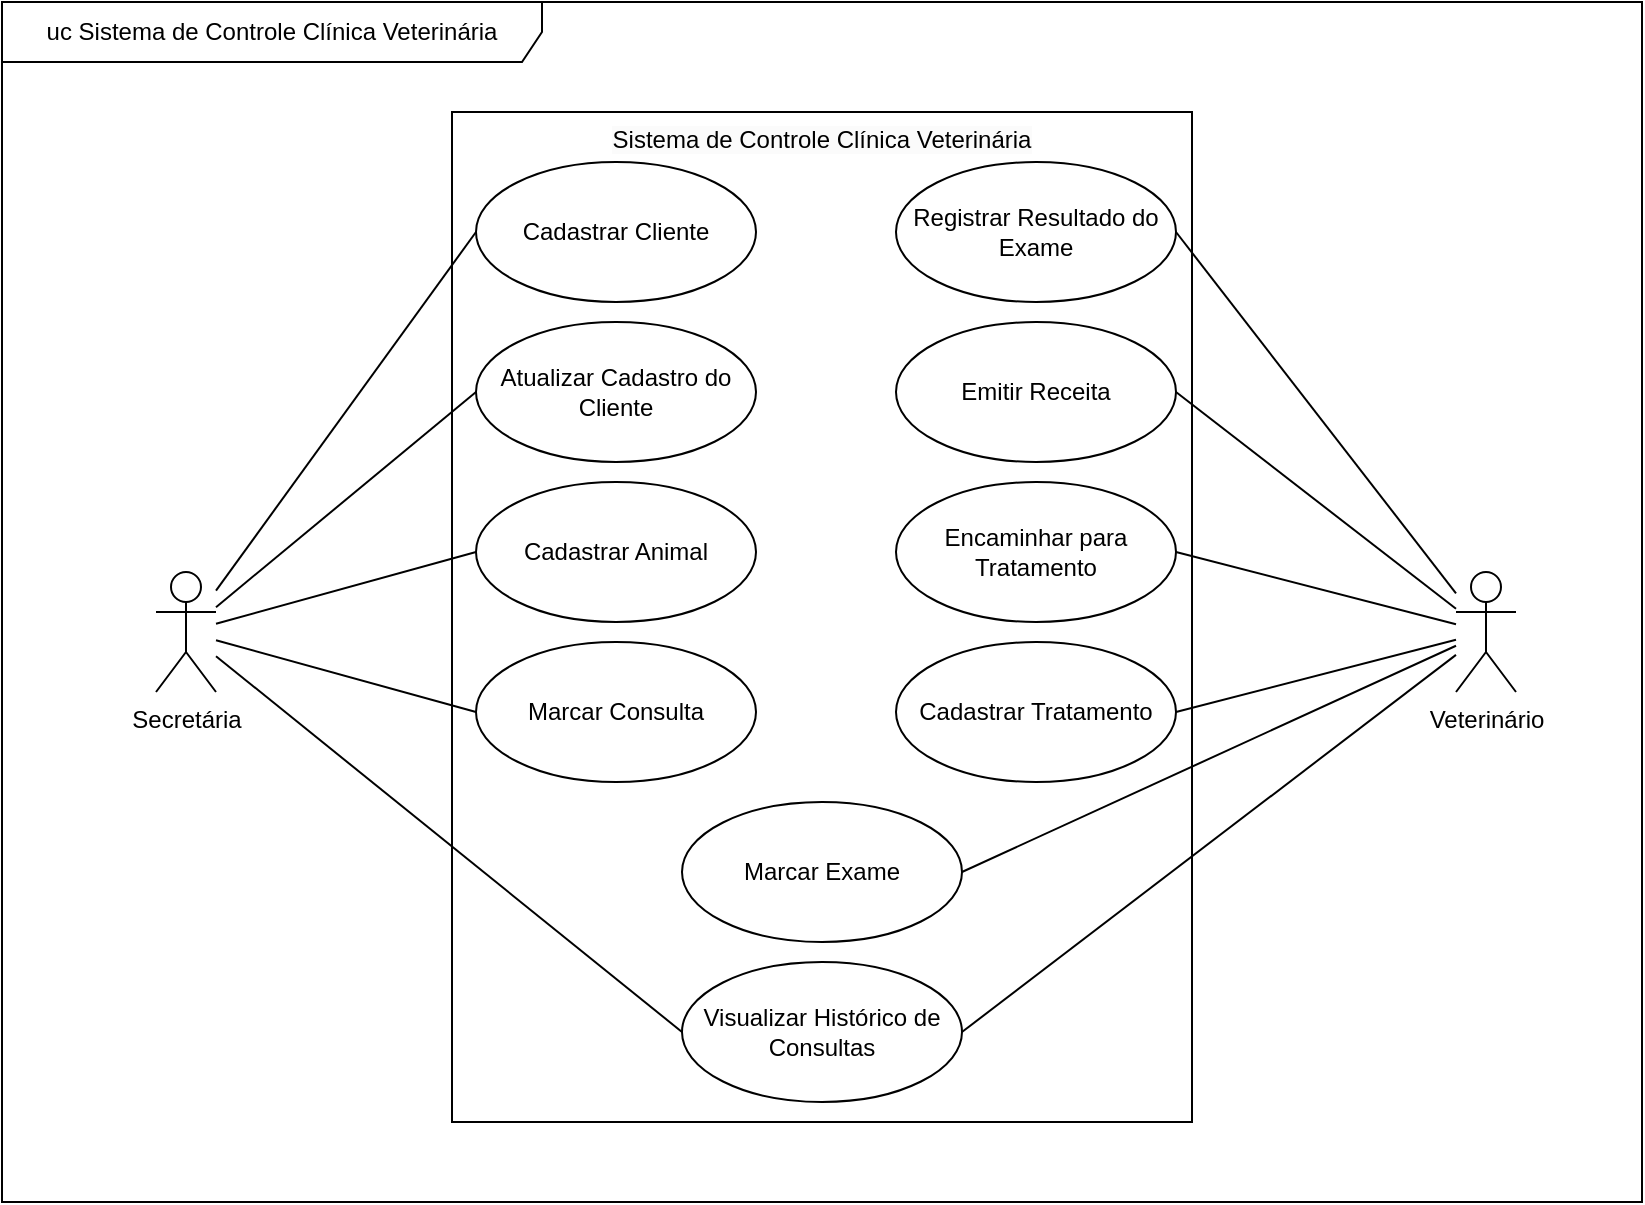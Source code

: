 <mxfile version="22.1.7" type="github">
  <diagram name="Página-1" id="01Xk7Bp4QnYqnkWpoMOx">
    <mxGraphModel dx="880" dy="498" grid="1" gridSize="10" guides="1" tooltips="1" connect="1" arrows="1" fold="1" page="1" pageScale="1" pageWidth="827" pageHeight="1169" math="0" shadow="0">
      <root>
        <mxCell id="0" />
        <mxCell id="1" parent="0" />
        <mxCell id="FFpbOJQuNYy9sZldtp6s-5" value="&lt;span style=&quot;color: rgb(0, 0, 0); font-family: Helvetica; font-size: 12px; font-style: normal; font-variant-ligatures: normal; font-variant-caps: normal; font-weight: 400; letter-spacing: normal; orphans: 2; text-align: center; text-indent: 0px; text-transform: none; widows: 2; word-spacing: 0px; -webkit-text-stroke-width: 0px; background-color: rgb(251, 251, 251); text-decoration-thickness: initial; text-decoration-style: initial; text-decoration-color: initial; float: none; display: inline !important;&quot;&gt;Sistema de Controle Clínica Veterinária&lt;/span&gt;" style="html=1;whiteSpace=wrap;align=center;verticalAlign=top;" vertex="1" parent="1">
          <mxGeometry x="228" y="55" width="370" height="505" as="geometry" />
        </mxCell>
        <mxCell id="FFpbOJQuNYy9sZldtp6s-2" value="Veterinário" style="shape=umlActor;verticalLabelPosition=bottom;verticalAlign=top;html=1;" vertex="1" parent="1">
          <mxGeometry x="730" y="285" width="30" height="60" as="geometry" />
        </mxCell>
        <mxCell id="FFpbOJQuNYy9sZldtp6s-26" style="rounded=0;orthogonalLoop=1;jettySize=auto;html=1;exitX=0;exitY=0.5;exitDx=0;exitDy=0;endArrow=none;endFill=0;" edge="1" parent="1" source="FFpbOJQuNYy9sZldtp6s-3" target="FFpbOJQuNYy9sZldtp6s-6">
          <mxGeometry relative="1" as="geometry">
            <mxPoint x="180" y="300" as="targetPoint" />
          </mxGeometry>
        </mxCell>
        <mxCell id="FFpbOJQuNYy9sZldtp6s-3" value="Cadastrar Animal" style="ellipse;whiteSpace=wrap;html=1;" vertex="1" parent="1">
          <mxGeometry x="240" y="240" width="140" height="70" as="geometry" />
        </mxCell>
        <mxCell id="FFpbOJQuNYy9sZldtp6s-4" value="uc Sistema de Controle Clínica Veterinária" style="shape=umlFrame;whiteSpace=wrap;html=1;pointerEvents=0;width=270;height=30;" vertex="1" parent="1">
          <mxGeometry x="3" width="820" height="600" as="geometry" />
        </mxCell>
        <mxCell id="FFpbOJQuNYy9sZldtp6s-6" value="Secretária" style="shape=umlActor;verticalLabelPosition=bottom;verticalAlign=top;html=1;" vertex="1" parent="1">
          <mxGeometry x="80" y="285" width="30" height="60" as="geometry" />
        </mxCell>
        <mxCell id="FFpbOJQuNYy9sZldtp6s-8" value="Atualizar Cadastro do Cliente" style="ellipse;whiteSpace=wrap;html=1;verticalAlign=middle;" vertex="1" parent="1">
          <mxGeometry x="240" y="160" width="140" height="70" as="geometry" />
        </mxCell>
        <mxCell id="FFpbOJQuNYy9sZldtp6s-24" style="rounded=0;orthogonalLoop=1;jettySize=auto;html=1;exitX=0;exitY=0.5;exitDx=0;exitDy=0;endArrow=none;endFill=0;" edge="1" parent="1" source="FFpbOJQuNYy9sZldtp6s-9" target="FFpbOJQuNYy9sZldtp6s-6">
          <mxGeometry relative="1" as="geometry">
            <mxPoint x="130" y="100" as="targetPoint" />
          </mxGeometry>
        </mxCell>
        <mxCell id="FFpbOJQuNYy9sZldtp6s-9" value="Cadastrar Cliente" style="ellipse;whiteSpace=wrap;html=1;" vertex="1" parent="1">
          <mxGeometry x="240" y="80" width="140" height="70" as="geometry" />
        </mxCell>
        <mxCell id="FFpbOJQuNYy9sZldtp6s-10" value="Marcar Consulta" style="ellipse;whiteSpace=wrap;html=1;" vertex="1" parent="1">
          <mxGeometry x="240" y="320" width="140" height="70" as="geometry" />
        </mxCell>
        <mxCell id="FFpbOJQuNYy9sZldtp6s-36" style="rounded=0;orthogonalLoop=1;jettySize=auto;html=1;exitX=1;exitY=0.5;exitDx=0;exitDy=0;endArrow=none;endFill=0;" edge="1" parent="1" source="FFpbOJQuNYy9sZldtp6s-11" target="FFpbOJQuNYy9sZldtp6s-2">
          <mxGeometry relative="1" as="geometry" />
        </mxCell>
        <mxCell id="FFpbOJQuNYy9sZldtp6s-11" value="Marcar Exame" style="ellipse;whiteSpace=wrap;html=1;" vertex="1" parent="1">
          <mxGeometry x="343" y="400" width="140" height="70" as="geometry" />
        </mxCell>
        <mxCell id="FFpbOJQuNYy9sZldtp6s-35" style="rounded=0;orthogonalLoop=1;jettySize=auto;html=1;exitX=1;exitY=0.5;exitDx=0;exitDy=0;endArrow=none;endFill=0;" edge="1" parent="1" source="FFpbOJQuNYy9sZldtp6s-12" target="FFpbOJQuNYy9sZldtp6s-2">
          <mxGeometry relative="1" as="geometry" />
        </mxCell>
        <mxCell id="FFpbOJQuNYy9sZldtp6s-12" value="Registrar Resultado do Exame" style="ellipse;whiteSpace=wrap;html=1;" vertex="1" parent="1">
          <mxGeometry x="450" y="80" width="140" height="70" as="geometry" />
        </mxCell>
        <mxCell id="FFpbOJQuNYy9sZldtp6s-34" style="rounded=0;orthogonalLoop=1;jettySize=auto;html=1;exitX=1;exitY=0.5;exitDx=0;exitDy=0;endArrow=none;endFill=0;" edge="1" parent="1" source="FFpbOJQuNYy9sZldtp6s-13" target="FFpbOJQuNYy9sZldtp6s-2">
          <mxGeometry relative="1" as="geometry" />
        </mxCell>
        <mxCell id="FFpbOJQuNYy9sZldtp6s-13" value="Emitir Receita" style="ellipse;whiteSpace=wrap;html=1;" vertex="1" parent="1">
          <mxGeometry x="450" y="160" width="140" height="70" as="geometry" />
        </mxCell>
        <mxCell id="FFpbOJQuNYy9sZldtp6s-33" style="rounded=0;orthogonalLoop=1;jettySize=auto;html=1;exitX=1;exitY=0.5;exitDx=0;exitDy=0;endArrow=none;endFill=0;" edge="1" parent="1" source="FFpbOJQuNYy9sZldtp6s-14" target="FFpbOJQuNYy9sZldtp6s-2">
          <mxGeometry relative="1" as="geometry" />
        </mxCell>
        <mxCell id="FFpbOJQuNYy9sZldtp6s-14" value="Encaminhar para Tratamento" style="ellipse;whiteSpace=wrap;html=1;" vertex="1" parent="1">
          <mxGeometry x="450" y="240" width="140" height="70" as="geometry" />
        </mxCell>
        <mxCell id="FFpbOJQuNYy9sZldtp6s-32" style="rounded=0;orthogonalLoop=1;jettySize=auto;html=1;exitX=1;exitY=0.5;exitDx=0;exitDy=0;endArrow=none;endFill=0;" edge="1" parent="1" source="FFpbOJQuNYy9sZldtp6s-15" target="FFpbOJQuNYy9sZldtp6s-2">
          <mxGeometry relative="1" as="geometry" />
        </mxCell>
        <mxCell id="FFpbOJQuNYy9sZldtp6s-15" value="Cadastrar Tratamento" style="ellipse;whiteSpace=wrap;html=1;" vertex="1" parent="1">
          <mxGeometry x="450" y="320" width="140" height="70" as="geometry" />
        </mxCell>
        <mxCell id="FFpbOJQuNYy9sZldtp6s-28" style="rounded=0;orthogonalLoop=1;jettySize=auto;html=1;exitX=0;exitY=0.5;exitDx=0;exitDy=0;endArrow=none;endFill=0;" edge="1" parent="1" source="FFpbOJQuNYy9sZldtp6s-16" target="FFpbOJQuNYy9sZldtp6s-6">
          <mxGeometry relative="1" as="geometry" />
        </mxCell>
        <mxCell id="FFpbOJQuNYy9sZldtp6s-31" style="rounded=0;orthogonalLoop=1;jettySize=auto;html=1;exitX=1;exitY=0.5;exitDx=0;exitDy=0;endArrow=none;endFill=0;" edge="1" parent="1" source="FFpbOJQuNYy9sZldtp6s-16" target="FFpbOJQuNYy9sZldtp6s-2">
          <mxGeometry relative="1" as="geometry" />
        </mxCell>
        <mxCell id="FFpbOJQuNYy9sZldtp6s-16" value="Visualizar Histórico de Consultas" style="ellipse;whiteSpace=wrap;html=1;" vertex="1" parent="1">
          <mxGeometry x="343" y="480" width="140" height="70" as="geometry" />
        </mxCell>
        <mxCell id="FFpbOJQuNYy9sZldtp6s-25" style="rounded=0;orthogonalLoop=1;jettySize=auto;html=1;exitX=0;exitY=0.5;exitDx=0;exitDy=0;endArrow=none;endFill=0;" edge="1" parent="1" source="FFpbOJQuNYy9sZldtp6s-8" target="FFpbOJQuNYy9sZldtp6s-6">
          <mxGeometry relative="1" as="geometry">
            <mxPoint x="180" y="250" as="targetPoint" />
          </mxGeometry>
        </mxCell>
        <mxCell id="FFpbOJQuNYy9sZldtp6s-27" style="rounded=0;orthogonalLoop=1;jettySize=auto;html=1;exitX=0;exitY=0.5;exitDx=0;exitDy=0;endArrow=none;endFill=0;" edge="1" parent="1" source="FFpbOJQuNYy9sZldtp6s-10" target="FFpbOJQuNYy9sZldtp6s-6">
          <mxGeometry relative="1" as="geometry">
            <mxPoint x="130" y="130" as="targetPoint" />
          </mxGeometry>
        </mxCell>
      </root>
    </mxGraphModel>
  </diagram>
</mxfile>
